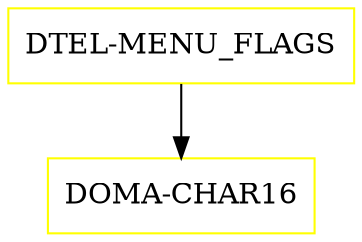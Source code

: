 digraph G {
  "DTEL-MENU_FLAGS" [shape=box,color=yellow];
  "DOMA-CHAR16" [shape=box,color=yellow,URL="./DOMA_CHAR16.html"];
  "DTEL-MENU_FLAGS" -> "DOMA-CHAR16";
}
